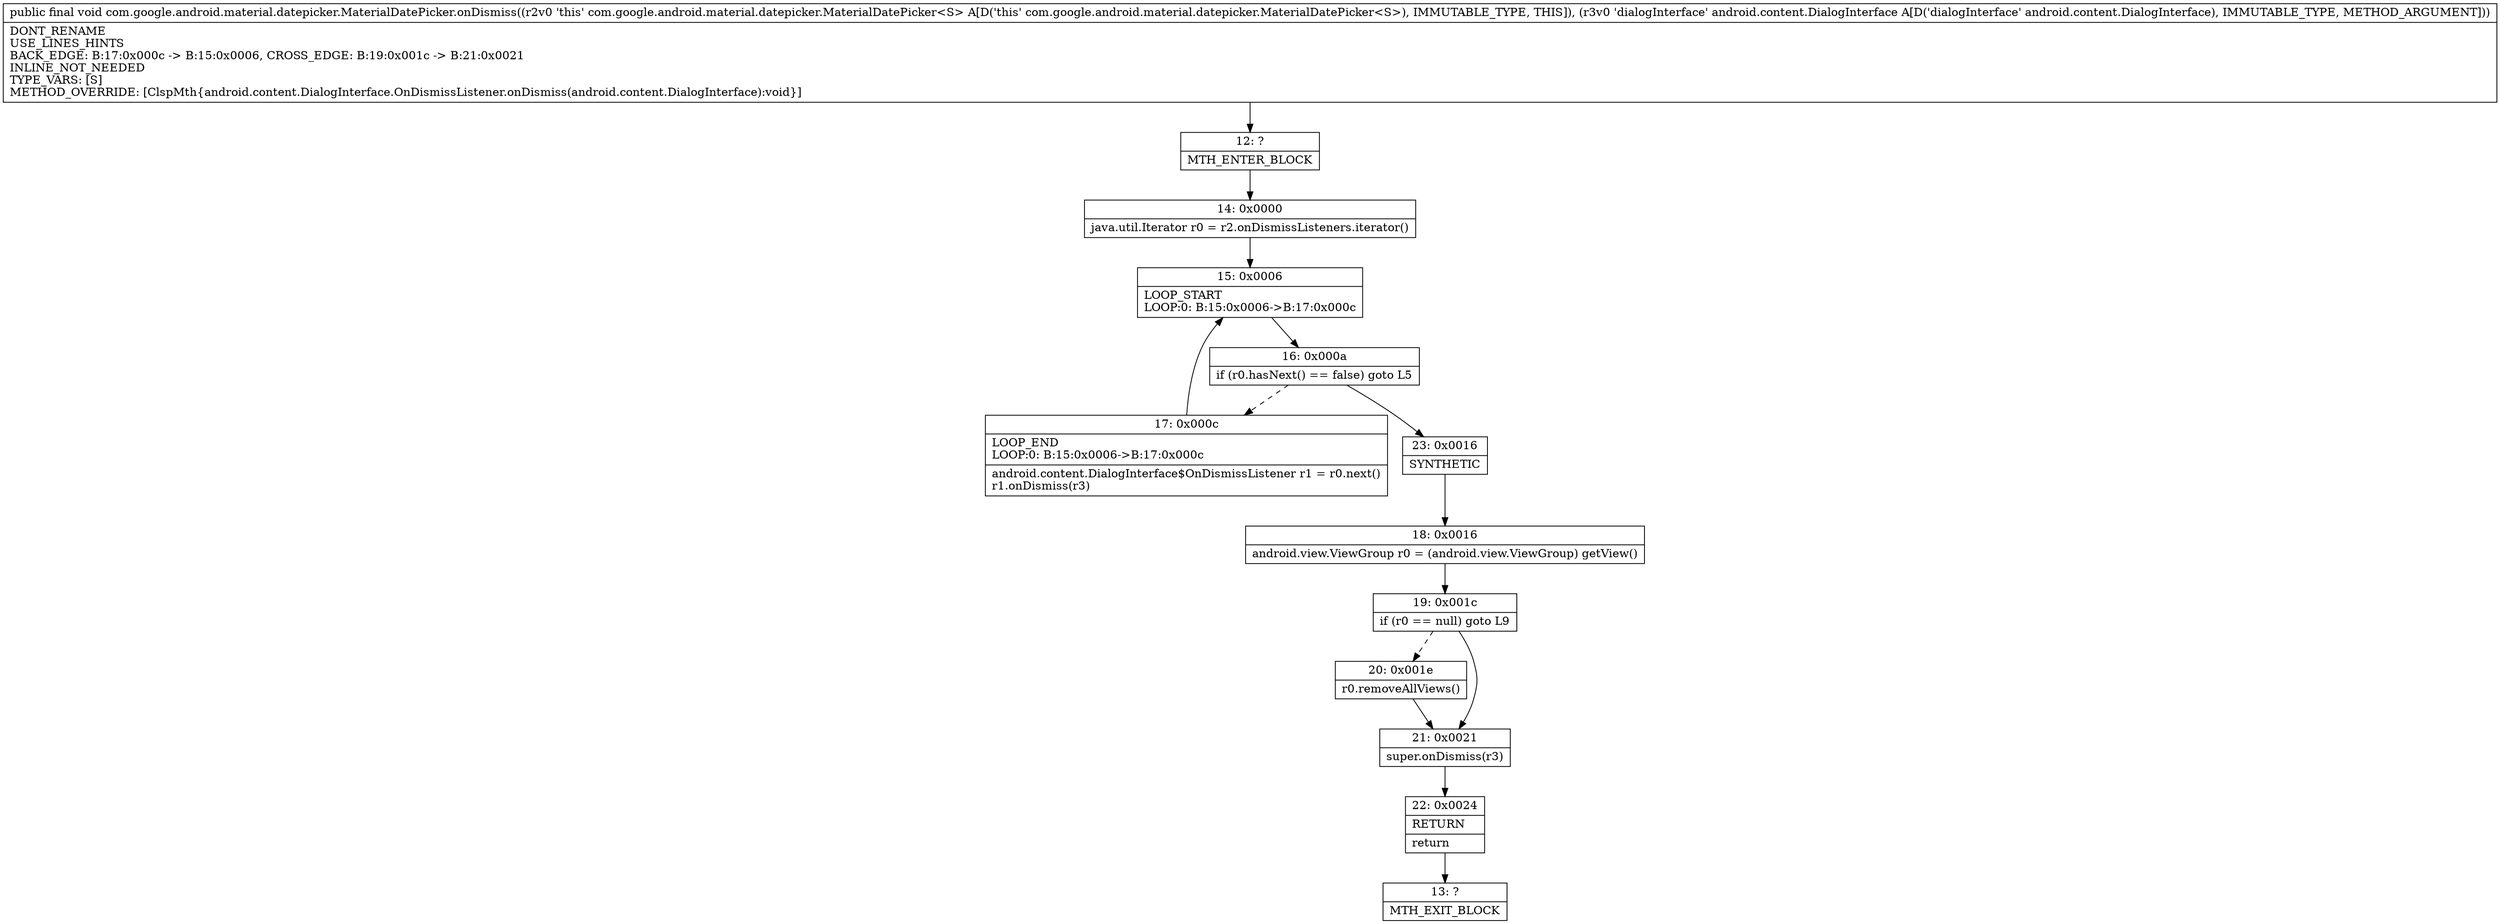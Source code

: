digraph "CFG forcom.google.android.material.datepicker.MaterialDatePicker.onDismiss(Landroid\/content\/DialogInterface;)V" {
Node_12 [shape=record,label="{12\:\ ?|MTH_ENTER_BLOCK\l}"];
Node_14 [shape=record,label="{14\:\ 0x0000|java.util.Iterator r0 = r2.onDismissListeners.iterator()\l}"];
Node_15 [shape=record,label="{15\:\ 0x0006|LOOP_START\lLOOP:0: B:15:0x0006\-\>B:17:0x000c\l}"];
Node_16 [shape=record,label="{16\:\ 0x000a|if (r0.hasNext() == false) goto L5\l}"];
Node_17 [shape=record,label="{17\:\ 0x000c|LOOP_END\lLOOP:0: B:15:0x0006\-\>B:17:0x000c\l|android.content.DialogInterface$OnDismissListener r1 = r0.next()\lr1.onDismiss(r3)\l}"];
Node_23 [shape=record,label="{23\:\ 0x0016|SYNTHETIC\l}"];
Node_18 [shape=record,label="{18\:\ 0x0016|android.view.ViewGroup r0 = (android.view.ViewGroup) getView()\l}"];
Node_19 [shape=record,label="{19\:\ 0x001c|if (r0 == null) goto L9\l}"];
Node_20 [shape=record,label="{20\:\ 0x001e|r0.removeAllViews()\l}"];
Node_21 [shape=record,label="{21\:\ 0x0021|super.onDismiss(r3)\l}"];
Node_22 [shape=record,label="{22\:\ 0x0024|RETURN\l|return\l}"];
Node_13 [shape=record,label="{13\:\ ?|MTH_EXIT_BLOCK\l}"];
MethodNode[shape=record,label="{public final void com.google.android.material.datepicker.MaterialDatePicker.onDismiss((r2v0 'this' com.google.android.material.datepicker.MaterialDatePicker\<S\> A[D('this' com.google.android.material.datepicker.MaterialDatePicker\<S\>), IMMUTABLE_TYPE, THIS]), (r3v0 'dialogInterface' android.content.DialogInterface A[D('dialogInterface' android.content.DialogInterface), IMMUTABLE_TYPE, METHOD_ARGUMENT]))  | DONT_RENAME\lUSE_LINES_HINTS\lBACK_EDGE: B:17:0x000c \-\> B:15:0x0006, CROSS_EDGE: B:19:0x001c \-\> B:21:0x0021\lINLINE_NOT_NEEDED\lTYPE_VARS: [S]\lMETHOD_OVERRIDE: [ClspMth\{android.content.DialogInterface.OnDismissListener.onDismiss(android.content.DialogInterface):void\}]\l}"];
MethodNode -> Node_12;Node_12 -> Node_14;
Node_14 -> Node_15;
Node_15 -> Node_16;
Node_16 -> Node_17[style=dashed];
Node_16 -> Node_23;
Node_17 -> Node_15;
Node_23 -> Node_18;
Node_18 -> Node_19;
Node_19 -> Node_20[style=dashed];
Node_19 -> Node_21;
Node_20 -> Node_21;
Node_21 -> Node_22;
Node_22 -> Node_13;
}

